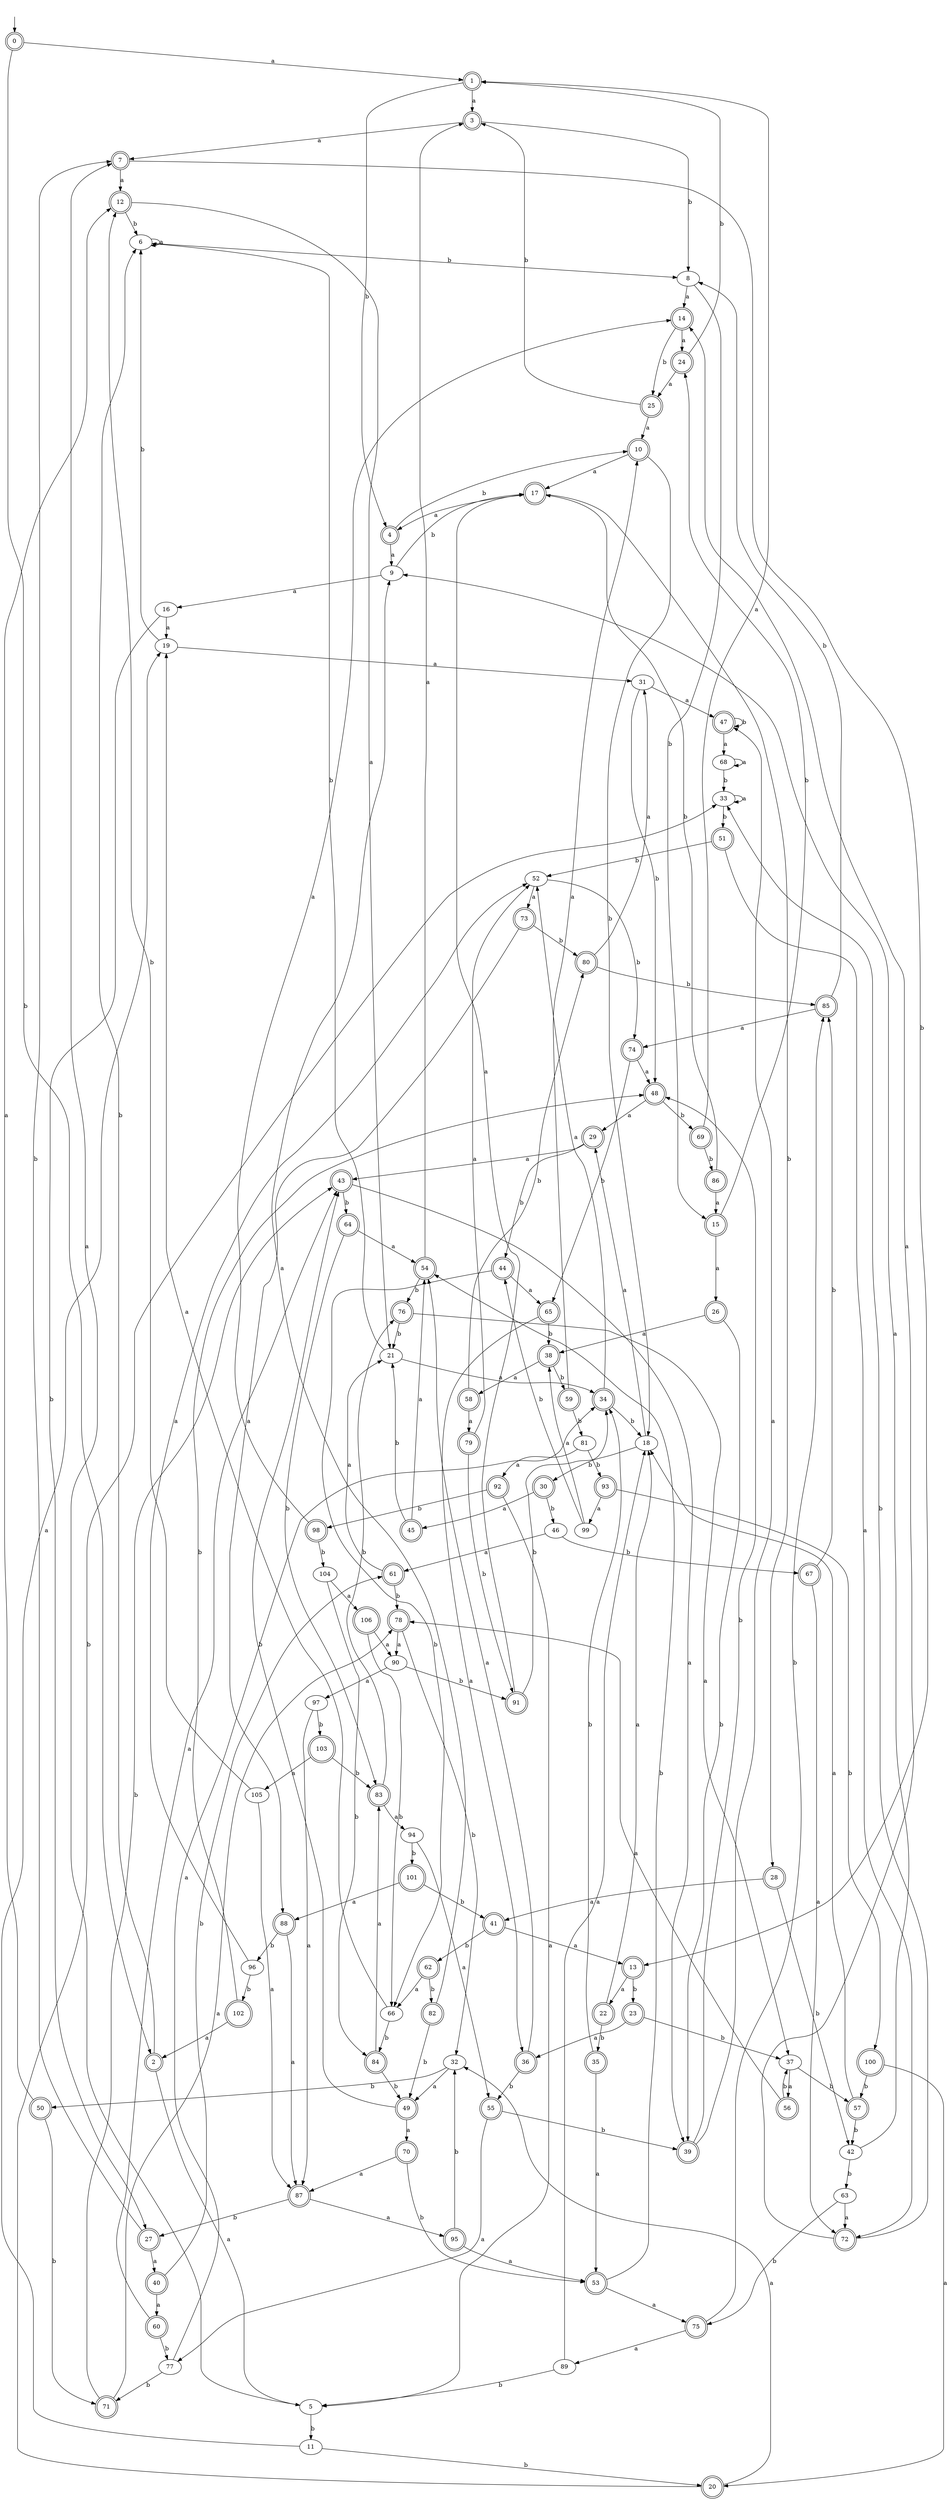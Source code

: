 digraph RandomDFA {
  __start0 [label="", shape=none];
  __start0 -> 0 [label=""];
  0 [shape=circle] [shape=doublecircle]
  0 -> 1 [label="a"]
  0 -> 2 [label="b"]
  1 [shape=doublecircle]
  1 -> 3 [label="a"]
  1 -> 4 [label="b"]
  2 [shape=doublecircle]
  2 -> 5 [label="a"]
  2 -> 6 [label="b"]
  3 [shape=doublecircle]
  3 -> 7 [label="a"]
  3 -> 8 [label="b"]
  4 [shape=doublecircle]
  4 -> 9 [label="a"]
  4 -> 10 [label="b"]
  5
  5 -> 7 [label="a"]
  5 -> 11 [label="b"]
  6
  6 -> 6 [label="a"]
  6 -> 8 [label="b"]
  7 [shape=doublecircle]
  7 -> 12 [label="a"]
  7 -> 13 [label="b"]
  8
  8 -> 14 [label="a"]
  8 -> 15 [label="b"]
  9
  9 -> 16 [label="a"]
  9 -> 17 [label="b"]
  10 [shape=doublecircle]
  10 -> 17 [label="a"]
  10 -> 18 [label="b"]
  11
  11 -> 19 [label="a"]
  11 -> 20 [label="b"]
  12 [shape=doublecircle]
  12 -> 21 [label="a"]
  12 -> 6 [label="b"]
  13 [shape=doublecircle]
  13 -> 22 [label="a"]
  13 -> 23 [label="b"]
  14 [shape=doublecircle]
  14 -> 24 [label="a"]
  14 -> 25 [label="b"]
  15 [shape=doublecircle]
  15 -> 26 [label="a"]
  15 -> 24 [label="b"]
  16
  16 -> 19 [label="a"]
  16 -> 27 [label="b"]
  17 [shape=doublecircle]
  17 -> 4 [label="a"]
  17 -> 28 [label="b"]
  18
  18 -> 29 [label="a"]
  18 -> 30 [label="b"]
  19
  19 -> 31 [label="a"]
  19 -> 6 [label="b"]
  20 [shape=doublecircle]
  20 -> 32 [label="a"]
  20 -> 33 [label="b"]
  21
  21 -> 34 [label="a"]
  21 -> 6 [label="b"]
  22 [shape=doublecircle]
  22 -> 18 [label="a"]
  22 -> 35 [label="b"]
  23 [shape=doublecircle]
  23 -> 36 [label="a"]
  23 -> 37 [label="b"]
  24 [shape=doublecircle]
  24 -> 25 [label="a"]
  24 -> 1 [label="b"]
  25 [shape=doublecircle]
  25 -> 10 [label="a"]
  25 -> 3 [label="b"]
  26 [shape=doublecircle]
  26 -> 38 [label="a"]
  26 -> 39 [label="b"]
  27 [shape=doublecircle]
  27 -> 40 [label="a"]
  27 -> 7 [label="b"]
  28 [shape=doublecircle]
  28 -> 41 [label="a"]
  28 -> 42 [label="b"]
  29 [shape=doublecircle]
  29 -> 43 [label="a"]
  29 -> 44 [label="b"]
  30 [shape=doublecircle]
  30 -> 45 [label="a"]
  30 -> 46 [label="b"]
  31
  31 -> 47 [label="a"]
  31 -> 48 [label="b"]
  32
  32 -> 49 [label="a"]
  32 -> 50 [label="b"]
  33
  33 -> 33 [label="a"]
  33 -> 51 [label="b"]
  34 [shape=doublecircle]
  34 -> 52 [label="a"]
  34 -> 18 [label="b"]
  35 [shape=doublecircle]
  35 -> 53 [label="a"]
  35 -> 34 [label="b"]
  36 [shape=doublecircle]
  36 -> 54 [label="a"]
  36 -> 55 [label="b"]
  37
  37 -> 56 [label="a"]
  37 -> 57 [label="b"]
  38 [shape=doublecircle]
  38 -> 58 [label="a"]
  38 -> 59 [label="b"]
  39 [shape=doublecircle]
  39 -> 47 [label="a"]
  39 -> 48 [label="b"]
  40 [shape=doublecircle]
  40 -> 60 [label="a"]
  40 -> 61 [label="b"]
  41 [shape=doublecircle]
  41 -> 13 [label="a"]
  41 -> 62 [label="b"]
  42
  42 -> 9 [label="a"]
  42 -> 63 [label="b"]
  43 [shape=doublecircle]
  43 -> 39 [label="a"]
  43 -> 64 [label="b"]
  44 [shape=doublecircle]
  44 -> 65 [label="a"]
  44 -> 66 [label="b"]
  45 [shape=doublecircle]
  45 -> 54 [label="a"]
  45 -> 21 [label="b"]
  46
  46 -> 61 [label="a"]
  46 -> 67 [label="b"]
  47 [shape=doublecircle]
  47 -> 68 [label="a"]
  47 -> 47 [label="b"]
  48 [shape=doublecircle]
  48 -> 29 [label="a"]
  48 -> 69 [label="b"]
  49 [shape=doublecircle]
  49 -> 70 [label="a"]
  49 -> 43 [label="b"]
  50 [shape=doublecircle]
  50 -> 12 [label="a"]
  50 -> 71 [label="b"]
  51 [shape=doublecircle]
  51 -> 72 [label="a"]
  51 -> 52 [label="b"]
  52
  52 -> 73 [label="a"]
  52 -> 74 [label="b"]
  53 [shape=doublecircle]
  53 -> 75 [label="a"]
  53 -> 54 [label="b"]
  54 [shape=doublecircle]
  54 -> 3 [label="a"]
  54 -> 76 [label="b"]
  55 [shape=doublecircle]
  55 -> 77 [label="a"]
  55 -> 39 [label="b"]
  56 [shape=doublecircle]
  56 -> 78 [label="a"]
  56 -> 37 [label="b"]
  57 [shape=doublecircle]
  57 -> 18 [label="a"]
  57 -> 42 [label="b"]
  58 [shape=doublecircle]
  58 -> 79 [label="a"]
  58 -> 80 [label="b"]
  59 [shape=doublecircle]
  59 -> 10 [label="a"]
  59 -> 81 [label="b"]
  60 [shape=doublecircle]
  60 -> 43 [label="a"]
  60 -> 77 [label="b"]
  61 [shape=doublecircle]
  61 -> 21 [label="a"]
  61 -> 78 [label="b"]
  62 [shape=doublecircle]
  62 -> 66 [label="a"]
  62 -> 82 [label="b"]
  63
  63 -> 72 [label="a"]
  63 -> 75 [label="b"]
  64 [shape=doublecircle]
  64 -> 54 [label="a"]
  64 -> 83 [label="b"]
  65 [shape=doublecircle]
  65 -> 36 [label="a"]
  65 -> 38 [label="b"]
  66
  66 -> 19 [label="a"]
  66 -> 84 [label="b"]
  67 [shape=doublecircle]
  67 -> 72 [label="a"]
  67 -> 85 [label="b"]
  68
  68 -> 68 [label="a"]
  68 -> 33 [label="b"]
  69 [shape=doublecircle]
  69 -> 1 [label="a"]
  69 -> 86 [label="b"]
  70 [shape=doublecircle]
  70 -> 87 [label="a"]
  70 -> 53 [label="b"]
  71 [shape=doublecircle]
  71 -> 78 [label="a"]
  71 -> 43 [label="b"]
  72 [shape=doublecircle]
  72 -> 14 [label="a"]
  72 -> 33 [label="b"]
  73 [shape=doublecircle]
  73 -> 88 [label="a"]
  73 -> 80 [label="b"]
  74 [shape=doublecircle]
  74 -> 48 [label="a"]
  74 -> 65 [label="b"]
  75 [shape=doublecircle]
  75 -> 89 [label="a"]
  75 -> 85 [label="b"]
  76 [shape=doublecircle]
  76 -> 37 [label="a"]
  76 -> 21 [label="b"]
  77
  77 -> 34 [label="a"]
  77 -> 71 [label="b"]
  78 [shape=doublecircle]
  78 -> 90 [label="a"]
  78 -> 32 [label="b"]
  79 [shape=doublecircle]
  79 -> 52 [label="a"]
  79 -> 91 [label="b"]
  80 [shape=doublecircle]
  80 -> 31 [label="a"]
  80 -> 85 [label="b"]
  81
  81 -> 92 [label="a"]
  81 -> 93 [label="b"]
  82 [shape=doublecircle]
  82 -> 9 [label="a"]
  82 -> 49 [label="b"]
  83 [shape=doublecircle]
  83 -> 94 [label="a"]
  83 -> 76 [label="b"]
  84 [shape=doublecircle]
  84 -> 83 [label="a"]
  84 -> 49 [label="b"]
  85 [shape=doublecircle]
  85 -> 74 [label="a"]
  85 -> 8 [label="b"]
  86 [shape=doublecircle]
  86 -> 15 [label="a"]
  86 -> 17 [label="b"]
  87 [shape=doublecircle]
  87 -> 95 [label="a"]
  87 -> 27 [label="b"]
  88 [shape=doublecircle]
  88 -> 87 [label="a"]
  88 -> 96 [label="b"]
  89
  89 -> 18 [label="a"]
  89 -> 5 [label="b"]
  90
  90 -> 97 [label="a"]
  90 -> 91 [label="b"]
  91 [shape=doublecircle]
  91 -> 17 [label="a"]
  91 -> 34 [label="b"]
  92 [shape=doublecircle]
  92 -> 5 [label="a"]
  92 -> 98 [label="b"]
  93 [shape=doublecircle]
  93 -> 99 [label="a"]
  93 -> 100 [label="b"]
  94
  94 -> 55 [label="a"]
  94 -> 101 [label="b"]
  95 [shape=doublecircle]
  95 -> 53 [label="a"]
  95 -> 32 [label="b"]
  96
  96 -> 52 [label="a"]
  96 -> 102 [label="b"]
  97
  97 -> 87 [label="a"]
  97 -> 103 [label="b"]
  98 [shape=doublecircle]
  98 -> 14 [label="a"]
  98 -> 104 [label="b"]
  99
  99 -> 38 [label="a"]
  99 -> 44 [label="b"]
  100 [shape=doublecircle]
  100 -> 20 [label="a"]
  100 -> 57 [label="b"]
  101 [shape=doublecircle]
  101 -> 88 [label="a"]
  101 -> 41 [label="b"]
  102 [shape=doublecircle]
  102 -> 2 [label="a"]
  102 -> 48 [label="b"]
  103 [shape=doublecircle]
  103 -> 105 [label="a"]
  103 -> 83 [label="b"]
  104
  104 -> 106 [label="a"]
  104 -> 84 [label="b"]
  105
  105 -> 87 [label="a"]
  105 -> 12 [label="b"]
  106 [shape=doublecircle]
  106 -> 90 [label="a"]
  106 -> 66 [label="b"]
}
